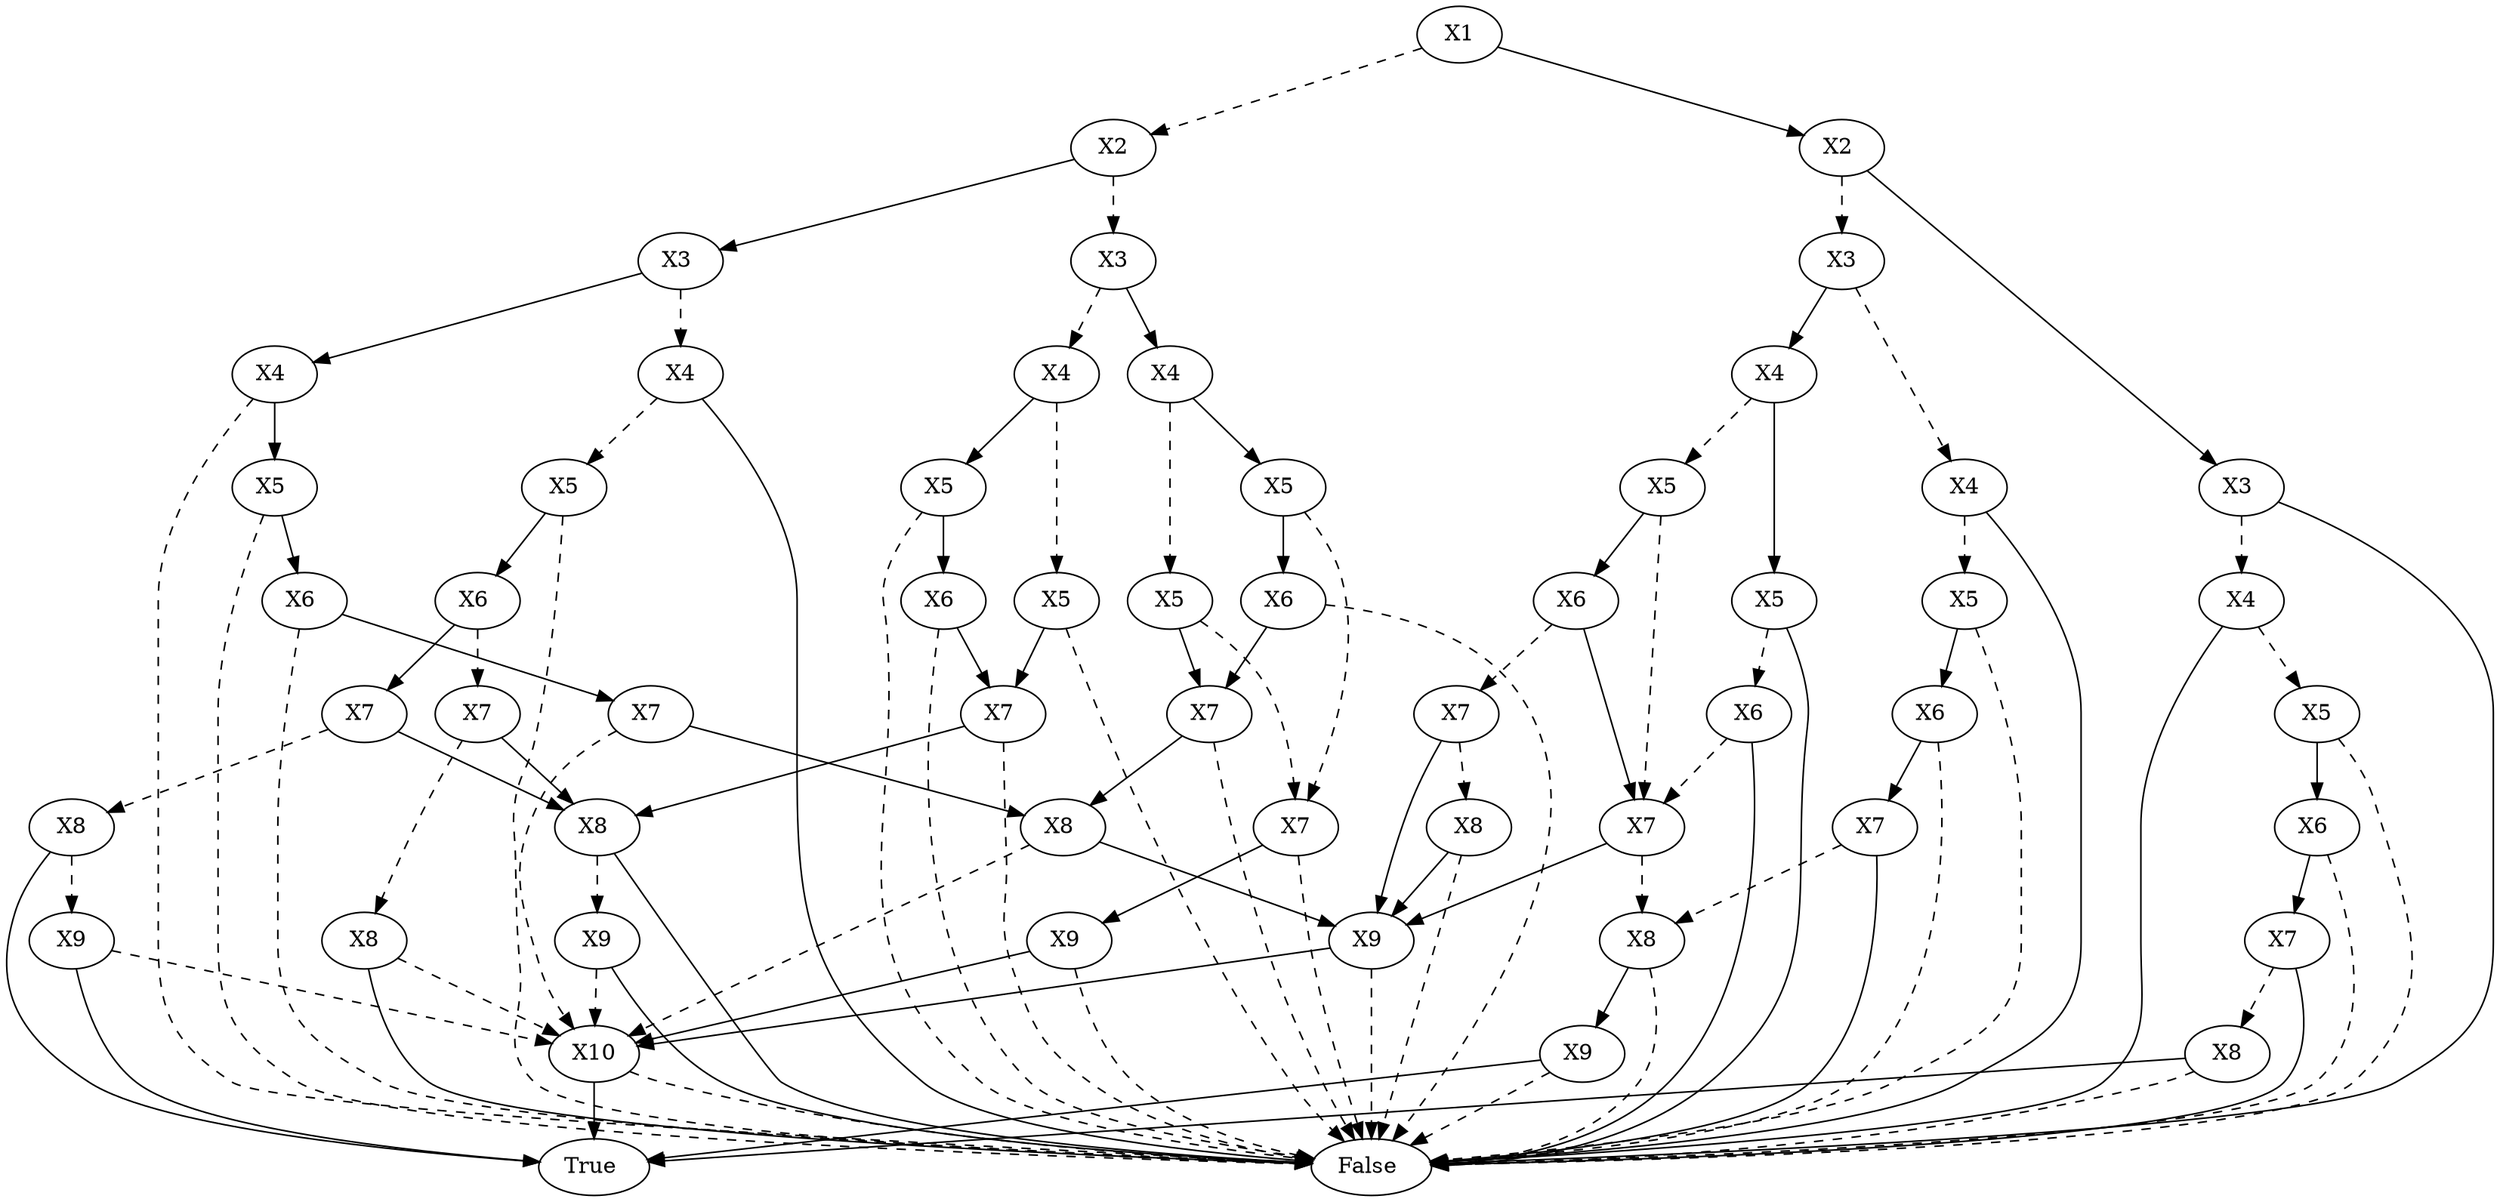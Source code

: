 digraph{2638803377744[label=X1]2638803380624[label="X2"]
2638803377744 -> 2638803380624[style=dashed label="" fontcolor = gray]
2638803385264[label="X3"]
2638803380624 -> 2638803385264[style=dashed label="" fontcolor = gray]
2638803385904[label="X4"]
2638803385264 -> 2638803385904[style=dashed label="" fontcolor = gray]
2638803383024[label="X5"]
2638803385904 -> 2638803383024[style=dashed label="" fontcolor = gray]
2638787572784[label="False"]
2638803383024 -> 2638787572784[style=dashed label="" fontcolor = gray]
2638803376144[label="X7 "]
2638803383024 -> 2638803376144 [label="" fontcolor = gray]
2638787572784[label="False"]
2638803376144 -> 2638787572784[style=dashed label="" fontcolor = gray]
2638803099856[label="X8 "]
2638803376144 -> 2638803099856 [label="" fontcolor = gray]
2638803107376[label="X9"]
2638803099856 -> 2638803107376[style=dashed label="" fontcolor = gray]
2638803106736[label="X10"]
2638803107376 -> 2638803106736[style=dashed label="" fontcolor = gray]
2638787572784[label="False"]
2638803106736 -> 2638787572784[style=dashed label="" fontcolor = gray]
2638803339056[label="True "]
2638803106736 -> 2638803339056 [label="" fontcolor = gray]
2638787572784[label="False "]
2638803107376 -> 2638787572784 [label="" fontcolor = gray]
2638787572784[label="False "]
2638803099856 -> 2638787572784 [label="" fontcolor = gray]
2638803371184[label="X5 "]
2638803385904 -> 2638803371184 [label="" fontcolor = gray]
2638787572784[label="False"]
2638803371184 -> 2638787572784[style=dashed label="" fontcolor = gray]
2638803101776[label="X6 "]
2638803371184 -> 2638803101776 [label="" fontcolor = gray]
2638787572784[label="False"]
2638803101776 -> 2638787572784[style=dashed label="" fontcolor = gray]
2638803376144[label="X7 "]
2638803101776 -> 2638803376144 [label="" fontcolor = gray]
2638803102576[label="X4 "]
2638803385264 -> 2638803102576 [label="" fontcolor = gray]
2638803104656[label="X5"]
2638803102576 -> 2638803104656[style=dashed label="" fontcolor = gray]
2638803106416[label="X7"]
2638803104656 -> 2638803106416[style=dashed label="" fontcolor = gray]
2638787572784[label="False"]
2638803106416 -> 2638787572784[style=dashed label="" fontcolor = gray]
2638803106576[label="X9 "]
2638803106416 -> 2638803106576 [label="" fontcolor = gray]
2638787572784[label="False"]
2638803106576 -> 2638787572784[style=dashed label="" fontcolor = gray]
2638803106736[label="X10 "]
2638803106576 -> 2638803106736 [label="" fontcolor = gray]
2638803107216[label="X7 "]
2638803104656 -> 2638803107216 [label="" fontcolor = gray]
2638787572784[label="False"]
2638803107216 -> 2638787572784[style=dashed label="" fontcolor = gray]
2638803104336[label="X8 "]
2638803107216 -> 2638803104336 [label="" fontcolor = gray]
2638803106736[label="X10"]
2638803104336 -> 2638803106736[style=dashed label="" fontcolor = gray]
2638803104816[label="X9 "]
2638803104336 -> 2638803104816 [label="" fontcolor = gray]
2638787572784[label="False"]
2638803104816 -> 2638787572784[style=dashed label="" fontcolor = gray]
2638803106736[label="X10 "]
2638803104816 -> 2638803106736 [label="" fontcolor = gray]
2638803107056[label="X5 "]
2638803102576 -> 2638803107056 [label="" fontcolor = gray]
2638803106416[label="X7"]
2638803107056 -> 2638803106416[style=dashed label="" fontcolor = gray]
2638803105136[label="X6 "]
2638803107056 -> 2638803105136 [label="" fontcolor = gray]
2638787572784[label="False"]
2638803105136 -> 2638787572784[style=dashed label="" fontcolor = gray]
2638803107216[label="X7 "]
2638803105136 -> 2638803107216 [label="" fontcolor = gray]
2638803385744[label="X3 "]
2638803380624 -> 2638803385744 [label="" fontcolor = gray]
2638803103216[label="X4"]
2638803385744 -> 2638803103216[style=dashed label="" fontcolor = gray]
2638803101136[label="X5"]
2638803103216 -> 2638803101136[style=dashed label="" fontcolor = gray]
2638787572784[label="False"]
2638803101136 -> 2638787572784[style=dashed label="" fontcolor = gray]
2638803101456[label="X6 "]
2638803101136 -> 2638803101456 [label="" fontcolor = gray]
2638803100976[label="X7"]
2638803101456 -> 2638803100976[style=dashed label="" fontcolor = gray]
2638803101616[label="X8"]
2638803100976 -> 2638803101616[style=dashed label="" fontcolor = gray]
2638803106736[label="X10"]
2638803101616 -> 2638803106736[style=dashed label="" fontcolor = gray]
2638787572784[label="False "]
2638803101616 -> 2638787572784 [label="" fontcolor = gray]
2638803099856[label="X8 "]
2638803100976 -> 2638803099856 [label="" fontcolor = gray]
2638803101296[label="X7 "]
2638803101456 -> 2638803101296 [label="" fontcolor = gray]
2638803099536[label="X8"]
2638803101296 -> 2638803099536[style=dashed label="" fontcolor = gray]
2638803099696[label="X9"]
2638803099536 -> 2638803099696[style=dashed label="" fontcolor = gray]
2638803106736[label="X10"]
2638803099696 -> 2638803106736[style=dashed label="" fontcolor = gray]
2638803339056[label="True "]
2638803099696 -> 2638803339056 [label="" fontcolor = gray]
2638803339056[label="True "]
2638803099536 -> 2638803339056 [label="" fontcolor = gray]
2638803099856[label="X8 "]
2638803101296 -> 2638803099856 [label="" fontcolor = gray]
2638787572784[label="False "]
2638803103216 -> 2638787572784 [label="" fontcolor = gray]
2638803103376[label="X4 "]
2638803385744 -> 2638803103376 [label="" fontcolor = gray]
2638787572784[label="False"]
2638803103376 -> 2638787572784[style=dashed label="" fontcolor = gray]
2638803100016[label="X5 "]
2638803103376 -> 2638803100016 [label="" fontcolor = gray]
2638787572784[label="False"]
2638803100016 -> 2638787572784[style=dashed label="" fontcolor = gray]
2638803092336[label="X6 "]
2638803100016 -> 2638803092336 [label="" fontcolor = gray]
2638787572784[label="False"]
2638803092336 -> 2638787572784[style=dashed label="" fontcolor = gray]
2638803098256[label="X7 "]
2638803092336 -> 2638803098256 [label="" fontcolor = gray]
2638803106736[label="X10"]
2638803098256 -> 2638803106736[style=dashed label="" fontcolor = gray]
2638803104336[label="X8 "]
2638803098256 -> 2638803104336 [label="" fontcolor = gray]
2638803384464[label="X2 "]
2638803377744 -> 2638803384464 [label="" fontcolor = gray]
2638803098096[label="X3"]
2638803384464 -> 2638803098096[style=dashed label="" fontcolor = gray]
2638803094736[label="X4"]
2638803098096 -> 2638803094736[style=dashed label="" fontcolor = gray]
2638803097456[label="X5"]
2638803094736 -> 2638803097456[style=dashed label="" fontcolor = gray]
2638787572784[label="False"]
2638803097456 -> 2638787572784[style=dashed label="" fontcolor = gray]
2638803095056[label="X6 "]
2638803097456 -> 2638803095056 [label="" fontcolor = gray]
2638787572784[label="False"]
2638803095056 -> 2638787572784[style=dashed label="" fontcolor = gray]
2638803096816[label="X7 "]
2638803095056 -> 2638803096816 [label="" fontcolor = gray]
2638803096016[label="X8"]
2638803096816 -> 2638803096016[style=dashed label="" fontcolor = gray]
2638787572784[label="False"]
2638803096016 -> 2638787572784[style=dashed label="" fontcolor = gray]
2638803096336[label="X9 "]
2638803096016 -> 2638803096336 [label="" fontcolor = gray]
2638787572784[label="False"]
2638803096336 -> 2638787572784[style=dashed label="" fontcolor = gray]
2638803339056[label="True "]
2638803096336 -> 2638803339056 [label="" fontcolor = gray]
2638787572784[label="False "]
2638803096816 -> 2638787572784 [label="" fontcolor = gray]
2638787572784[label="False "]
2638803094736 -> 2638787572784 [label="" fontcolor = gray]
2638803093936[label="X4 "]
2638803098096 -> 2638803093936 [label="" fontcolor = gray]
2638803096176[label="X5"]
2638803093936 -> 2638803096176[style=dashed label="" fontcolor = gray]
2638803096496[label="X7"]
2638803096176 -> 2638803096496[style=dashed label="" fontcolor = gray]
2638803096016[label="X8"]
2638803096496 -> 2638803096016[style=dashed label="" fontcolor = gray]
2638803104816[label="X9 "]
2638803096496 -> 2638803104816 [label="" fontcolor = gray]
2638803095376[label="X6 "]
2638803096176 -> 2638803095376 [label="" fontcolor = gray]
2638803094096[label="X7"]
2638803095376 -> 2638803094096[style=dashed label="" fontcolor = gray]
2638803093616[label="X8"]
2638803094096 -> 2638803093616[style=dashed label="" fontcolor = gray]
2638787572784[label="False"]
2638803093616 -> 2638787572784[style=dashed label="" fontcolor = gray]
2638803104816[label="X9 "]
2638803093616 -> 2638803104816 [label="" fontcolor = gray]
2638803104816[label="X9 "]
2638803094096 -> 2638803104816 [label="" fontcolor = gray]
2638803096496[label="X7 "]
2638803095376 -> 2638803096496 [label="" fontcolor = gray]
2638803094576[label="X5 "]
2638803093936 -> 2638803094576 [label="" fontcolor = gray]
2638803093776[label="X6"]
2638803094576 -> 2638803093776[style=dashed label="" fontcolor = gray]
2638803096496[label="X7"]
2638803093776 -> 2638803096496[style=dashed label="" fontcolor = gray]
2638787572784[label="False "]
2638803093776 -> 2638787572784 [label="" fontcolor = gray]
2638787572784[label="False "]
2638803094576 -> 2638787572784 [label="" fontcolor = gray]
2638803097776[label="X3 "]
2638803384464 -> 2638803097776 [label="" fontcolor = gray]
2638803095536[label="X4"]
2638803097776 -> 2638803095536[style=dashed label="" fontcolor = gray]
2638802697136[label="X5"]
2638803095536 -> 2638802697136[style=dashed label="" fontcolor = gray]
2638787572784[label="False"]
2638802697136 -> 2638787572784[style=dashed label="" fontcolor = gray]
2638802696816[label="X6 "]
2638802697136 -> 2638802696816 [label="" fontcolor = gray]
2638787572784[label="False"]
2638802696816 -> 2638787572784[style=dashed label="" fontcolor = gray]
2638802695856[label="X7 "]
2638802696816 -> 2638802695856 [label="" fontcolor = gray]
2638802696336[label="X8"]
2638802695856 -> 2638802696336[style=dashed label="" fontcolor = gray]
2638787572784[label="False"]
2638802696336 -> 2638787572784[style=dashed label="" fontcolor = gray]
2638803339056[label="True "]
2638802696336 -> 2638803339056 [label="" fontcolor = gray]
2638787572784[label="False "]
2638802695856 -> 2638787572784 [label="" fontcolor = gray]
2638787572784[label="False "]
2638803095536 -> 2638787572784 [label="" fontcolor = gray]
2638787572784[label="False "]
2638803097776 -> 2638787572784 [label="" fontcolor = gray]
}
